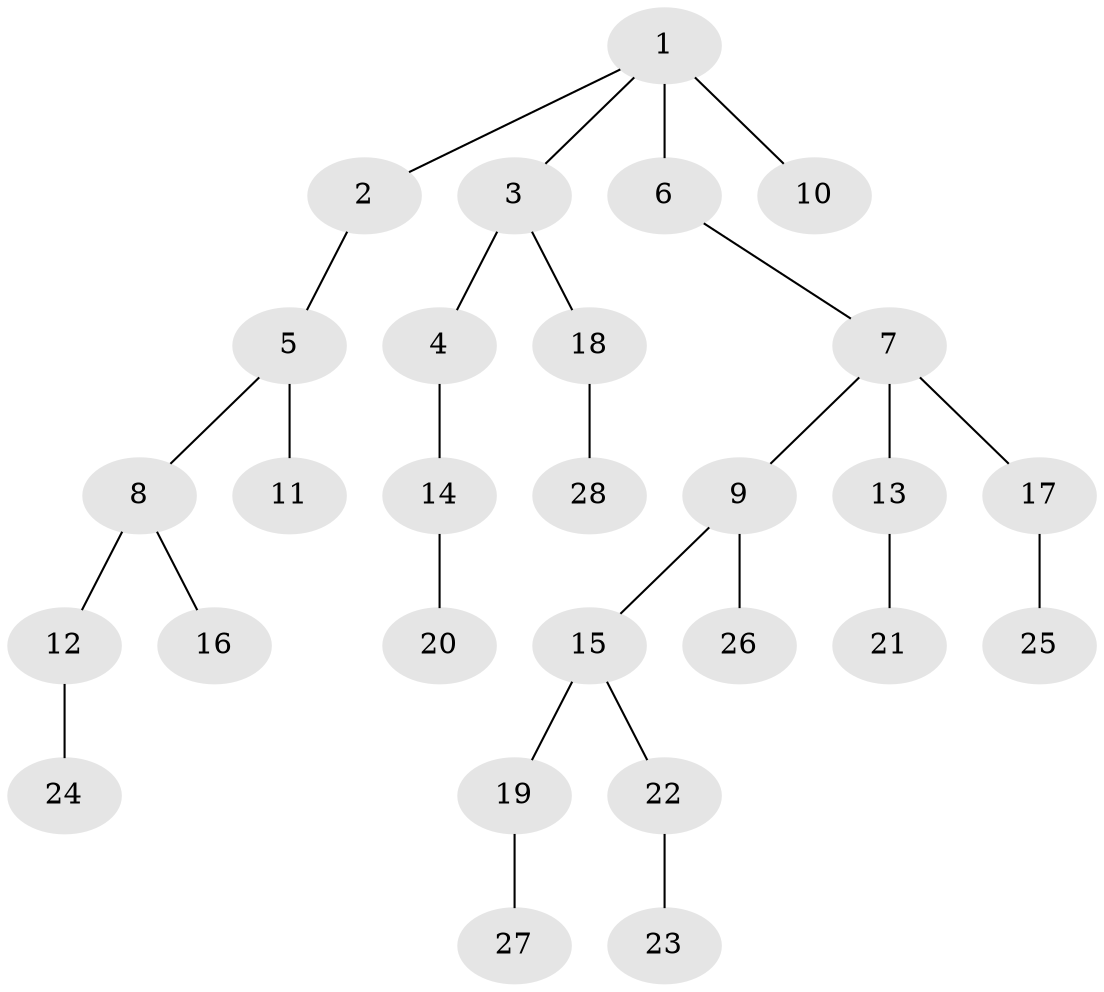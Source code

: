 // original degree distribution, {4: 0.11764705882352941, 3: 0.11764705882352941, 1: 0.5294117647058824, 6: 0.0196078431372549, 5: 0.0196078431372549, 2: 0.19607843137254902}
// Generated by graph-tools (version 1.1) at 2025/36/03/09/25 02:36:36]
// undirected, 28 vertices, 27 edges
graph export_dot {
graph [start="1"]
  node [color=gray90,style=filled];
  1;
  2;
  3;
  4;
  5;
  6;
  7;
  8;
  9;
  10;
  11;
  12;
  13;
  14;
  15;
  16;
  17;
  18;
  19;
  20;
  21;
  22;
  23;
  24;
  25;
  26;
  27;
  28;
  1 -- 2 [weight=1.0];
  1 -- 3 [weight=1.0];
  1 -- 6 [weight=2.0];
  1 -- 10 [weight=1.0];
  2 -- 5 [weight=1.0];
  3 -- 4 [weight=1.0];
  3 -- 18 [weight=1.0];
  4 -- 14 [weight=1.0];
  5 -- 8 [weight=1.0];
  5 -- 11 [weight=1.0];
  6 -- 7 [weight=1.0];
  7 -- 9 [weight=1.0];
  7 -- 13 [weight=1.0];
  7 -- 17 [weight=2.0];
  8 -- 12 [weight=1.0];
  8 -- 16 [weight=1.0];
  9 -- 15 [weight=1.0];
  9 -- 26 [weight=2.0];
  12 -- 24 [weight=1.0];
  13 -- 21 [weight=1.0];
  14 -- 20 [weight=1.0];
  15 -- 19 [weight=1.0];
  15 -- 22 [weight=1.0];
  17 -- 25 [weight=1.0];
  18 -- 28 [weight=1.0];
  19 -- 27 [weight=1.0];
  22 -- 23 [weight=1.0];
}
